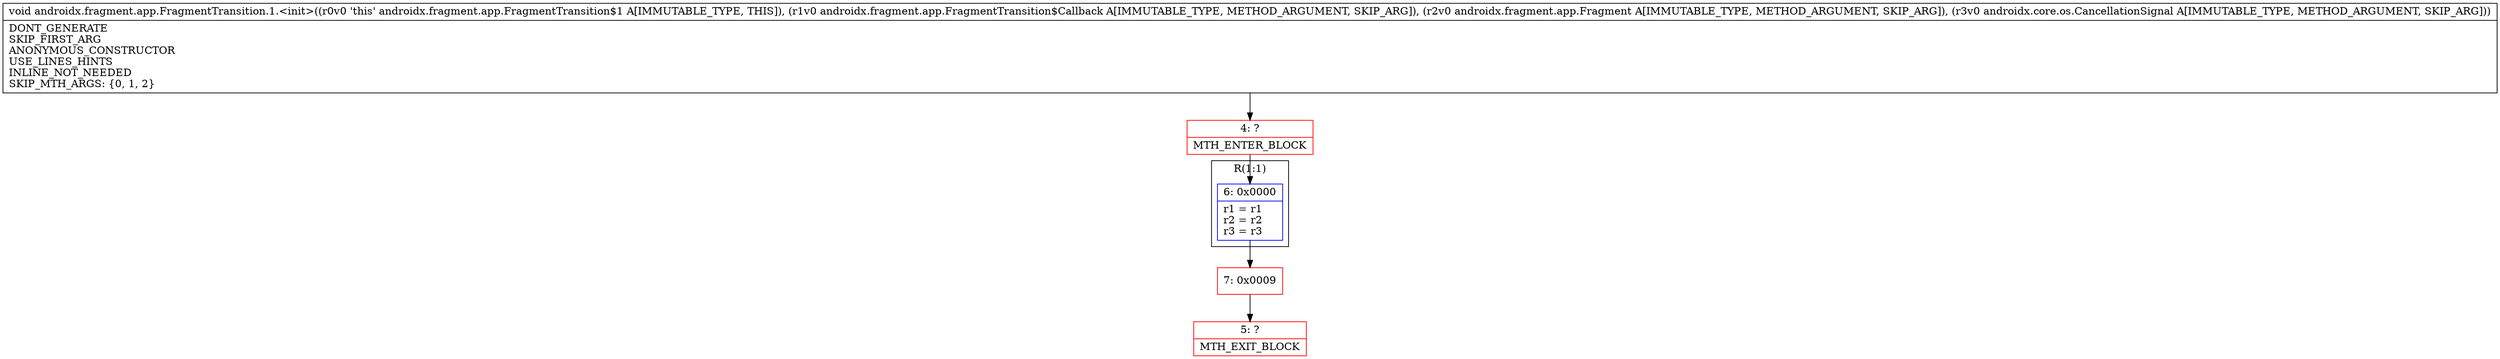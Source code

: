 digraph "CFG forandroidx.fragment.app.FragmentTransition.1.\<init\>(Landroidx\/fragment\/app\/FragmentTransition$Callback;Landroidx\/fragment\/app\/Fragment;Landroidx\/core\/os\/CancellationSignal;)V" {
subgraph cluster_Region_989517002 {
label = "R(1:1)";
node [shape=record,color=blue];
Node_6 [shape=record,label="{6\:\ 0x0000|r1 = r1\lr2 = r2\lr3 = r3\l}"];
}
Node_4 [shape=record,color=red,label="{4\:\ ?|MTH_ENTER_BLOCK\l}"];
Node_7 [shape=record,color=red,label="{7\:\ 0x0009}"];
Node_5 [shape=record,color=red,label="{5\:\ ?|MTH_EXIT_BLOCK\l}"];
MethodNode[shape=record,label="{void androidx.fragment.app.FragmentTransition.1.\<init\>((r0v0 'this' androidx.fragment.app.FragmentTransition$1 A[IMMUTABLE_TYPE, THIS]), (r1v0 androidx.fragment.app.FragmentTransition$Callback A[IMMUTABLE_TYPE, METHOD_ARGUMENT, SKIP_ARG]), (r2v0 androidx.fragment.app.Fragment A[IMMUTABLE_TYPE, METHOD_ARGUMENT, SKIP_ARG]), (r3v0 androidx.core.os.CancellationSignal A[IMMUTABLE_TYPE, METHOD_ARGUMENT, SKIP_ARG]))  | DONT_GENERATE\lSKIP_FIRST_ARG\lANONYMOUS_CONSTRUCTOR\lUSE_LINES_HINTS\lINLINE_NOT_NEEDED\lSKIP_MTH_ARGS: \{0, 1, 2\}\l}"];
MethodNode -> Node_4;Node_6 -> Node_7;
Node_4 -> Node_6;
Node_7 -> Node_5;
}

